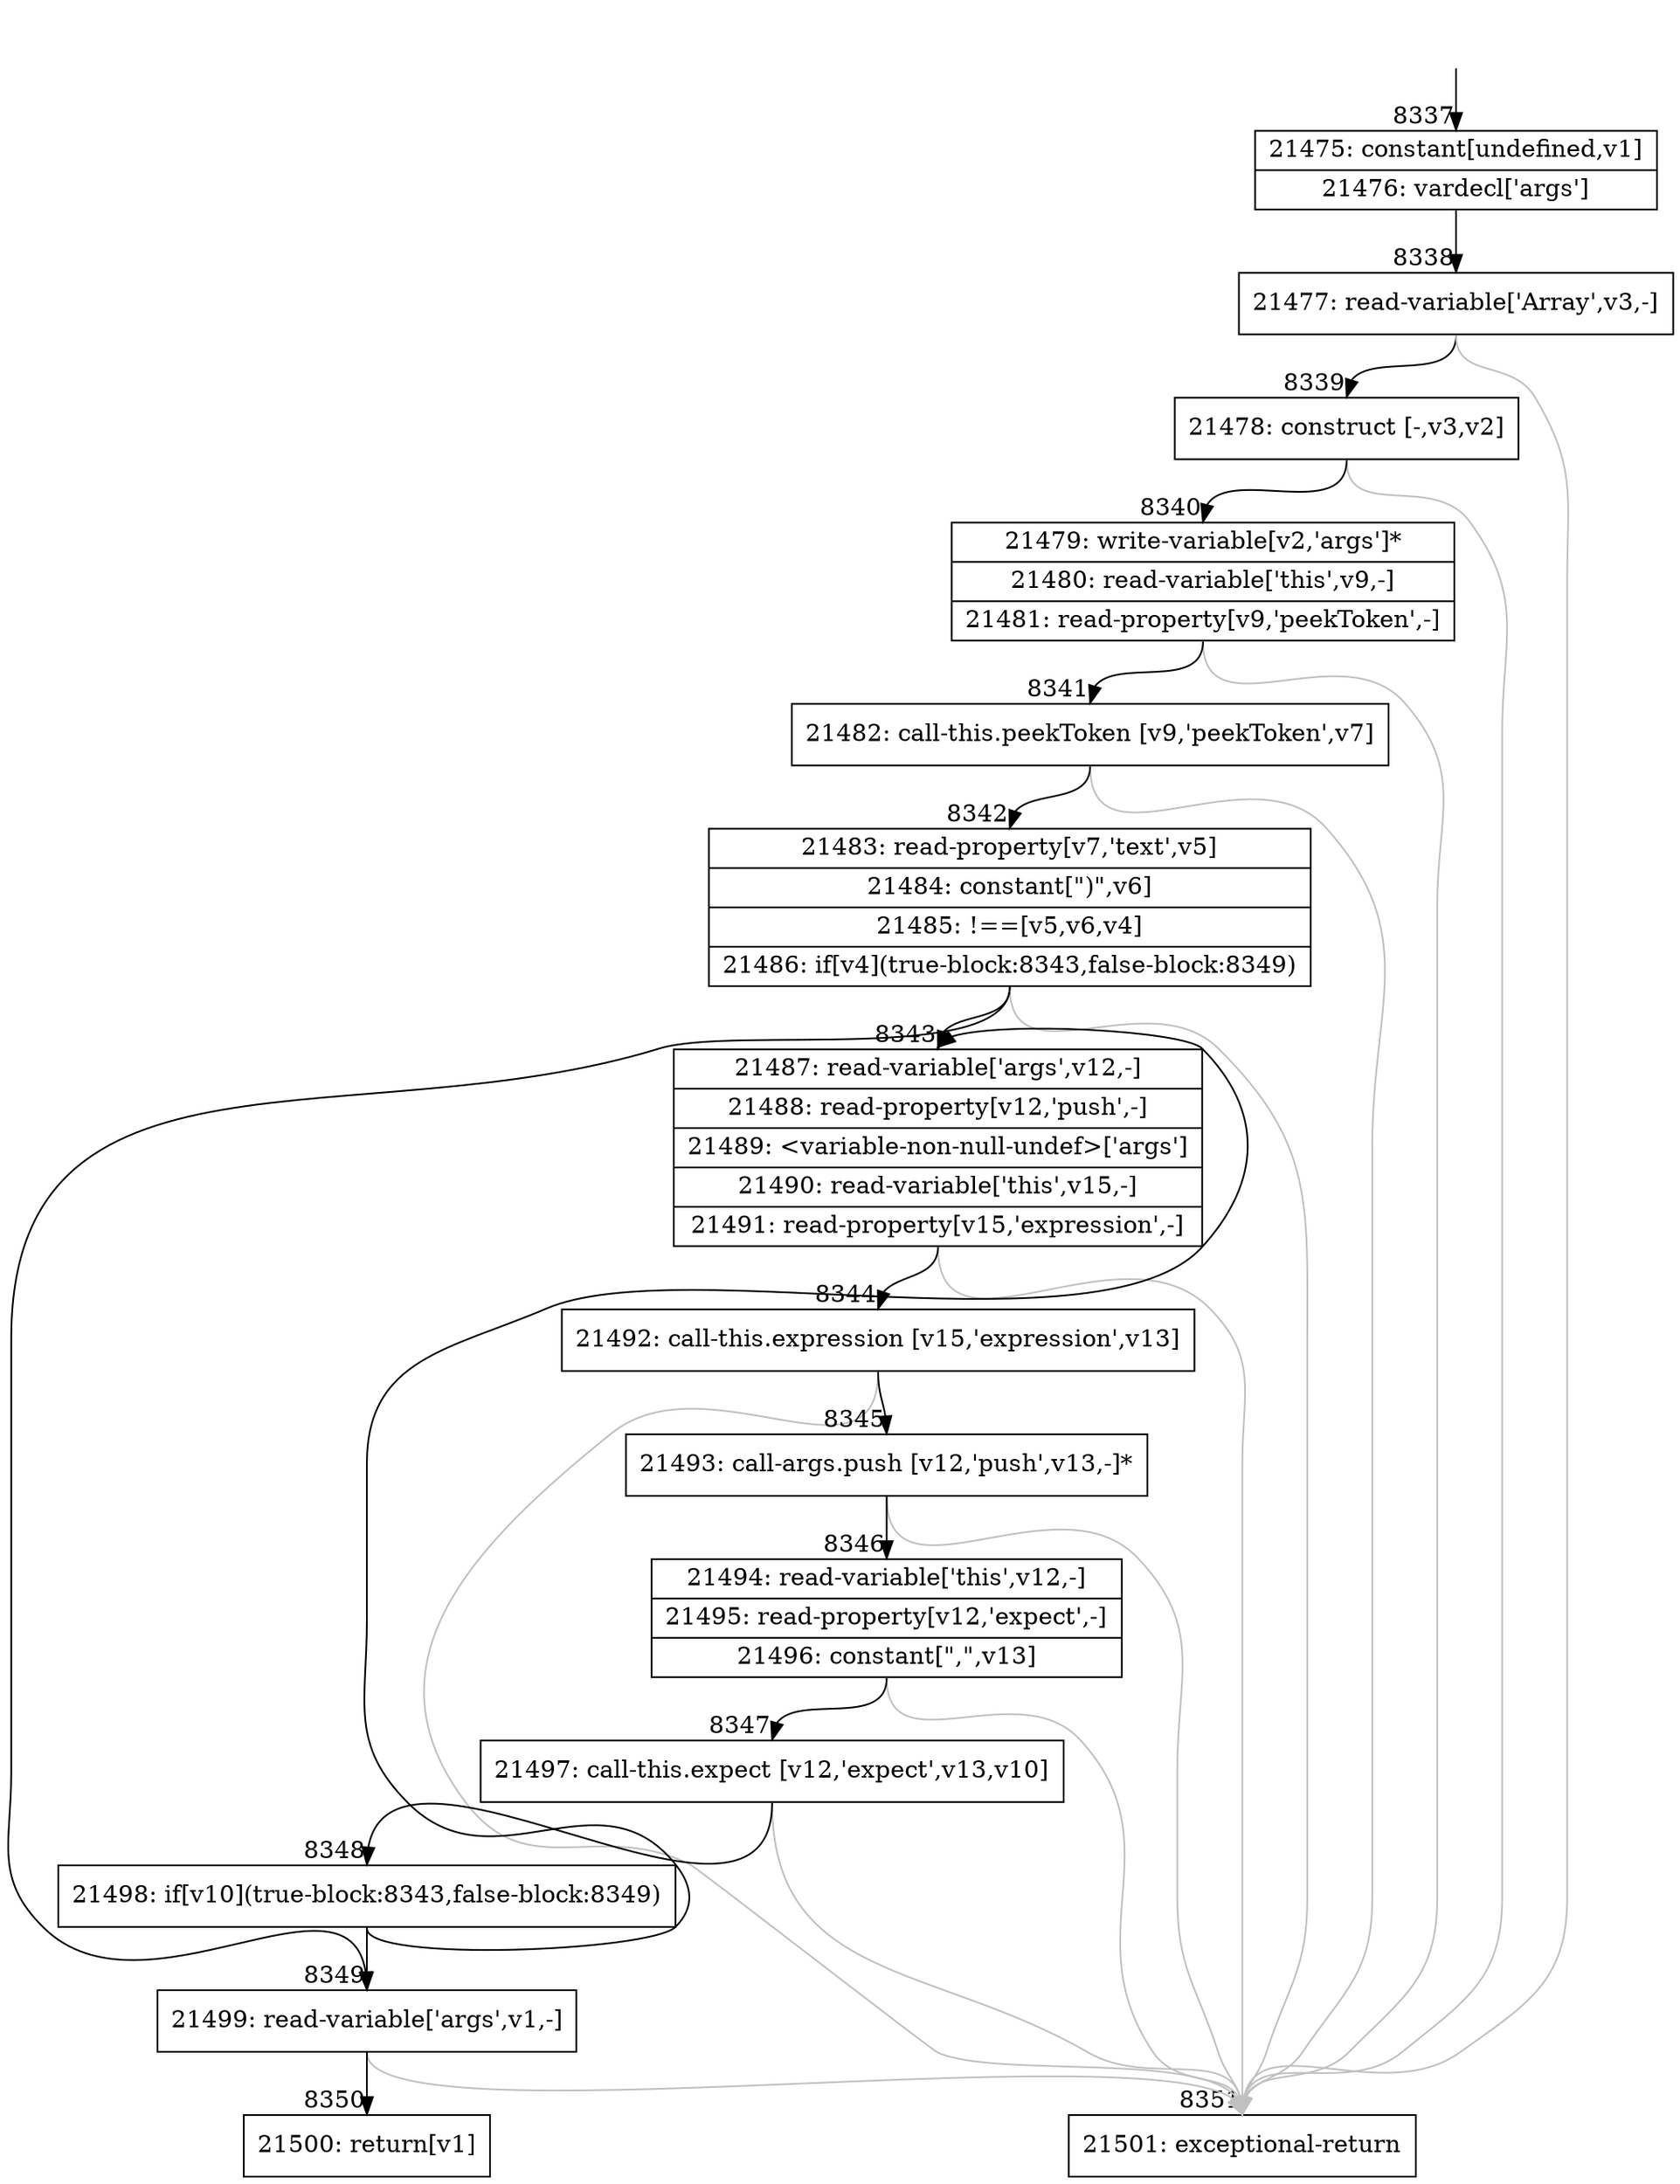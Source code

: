 digraph {
rankdir="TD"
BB_entry613[shape=none,label=""];
BB_entry613 -> BB8337 [tailport=s, headport=n, headlabel="    8337"]
BB8337 [shape=record label="{21475: constant[undefined,v1]|21476: vardecl['args']}" ] 
BB8337 -> BB8338 [tailport=s, headport=n, headlabel="      8338"]
BB8338 [shape=record label="{21477: read-variable['Array',v3,-]}" ] 
BB8338 -> BB8339 [tailport=s, headport=n, headlabel="      8339"]
BB8338 -> BB8351 [tailport=s, headport=n, color=gray, headlabel="      8351"]
BB8339 [shape=record label="{21478: construct [-,v3,v2]}" ] 
BB8339 -> BB8340 [tailport=s, headport=n, headlabel="      8340"]
BB8339 -> BB8351 [tailport=s, headport=n, color=gray]
BB8340 [shape=record label="{21479: write-variable[v2,'args']*|21480: read-variable['this',v9,-]|21481: read-property[v9,'peekToken',-]}" ] 
BB8340 -> BB8341 [tailport=s, headport=n, headlabel="      8341"]
BB8340 -> BB8351 [tailport=s, headport=n, color=gray]
BB8341 [shape=record label="{21482: call-this.peekToken [v9,'peekToken',v7]}" ] 
BB8341 -> BB8342 [tailport=s, headport=n, headlabel="      8342"]
BB8341 -> BB8351 [tailport=s, headport=n, color=gray]
BB8342 [shape=record label="{21483: read-property[v7,'text',v5]|21484: constant[\")\",v6]|21485: !==[v5,v6,v4]|21486: if[v4](true-block:8343,false-block:8349)}" ] 
BB8342 -> BB8343 [tailport=s, headport=n, headlabel="      8343"]
BB8342 -> BB8349 [tailport=s, headport=n, headlabel="      8349"]
BB8342 -> BB8351 [tailport=s, headport=n, color=gray]
BB8343 [shape=record label="{21487: read-variable['args',v12,-]|21488: read-property[v12,'push',-]|21489: \<variable-non-null-undef\>['args']|21490: read-variable['this',v15,-]|21491: read-property[v15,'expression',-]}" ] 
BB8343 -> BB8344 [tailport=s, headport=n, headlabel="      8344"]
BB8343 -> BB8351 [tailport=s, headport=n, color=gray]
BB8344 [shape=record label="{21492: call-this.expression [v15,'expression',v13]}" ] 
BB8344 -> BB8345 [tailport=s, headport=n, headlabel="      8345"]
BB8344 -> BB8351 [tailport=s, headport=n, color=gray]
BB8345 [shape=record label="{21493: call-args.push [v12,'push',v13,-]*}" ] 
BB8345 -> BB8346 [tailport=s, headport=n, headlabel="      8346"]
BB8345 -> BB8351 [tailport=s, headport=n, color=gray]
BB8346 [shape=record label="{21494: read-variable['this',v12,-]|21495: read-property[v12,'expect',-]|21496: constant[\",\",v13]}" ] 
BB8346 -> BB8347 [tailport=s, headport=n, headlabel="      8347"]
BB8346 -> BB8351 [tailport=s, headport=n, color=gray]
BB8347 [shape=record label="{21497: call-this.expect [v12,'expect',v13,v10]}" ] 
BB8347 -> BB8348 [tailport=s, headport=n, headlabel="      8348"]
BB8347 -> BB8351 [tailport=s, headport=n, color=gray]
BB8348 [shape=record label="{21498: if[v10](true-block:8343,false-block:8349)}" ] 
BB8348 -> BB8343 [tailport=s, headport=n]
BB8348 -> BB8349 [tailport=s, headport=n]
BB8349 [shape=record label="{21499: read-variable['args',v1,-]}" ] 
BB8349 -> BB8350 [tailport=s, headport=n, headlabel="      8350"]
BB8349 -> BB8351 [tailport=s, headport=n, color=gray]
BB8350 [shape=record label="{21500: return[v1]}" ] 
BB8351 [shape=record label="{21501: exceptional-return}" ] 
//#$~ 12824
}
